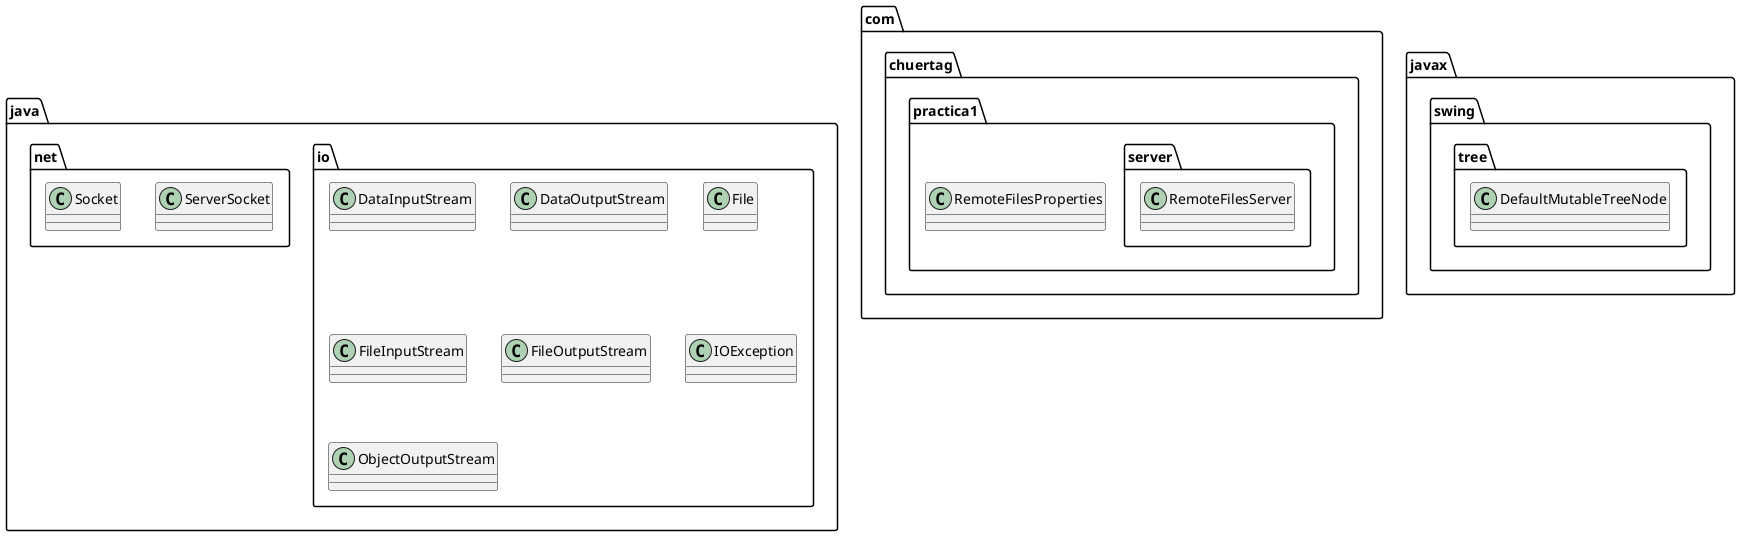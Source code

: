 @startuml
class com.chuertag.practica1.RemoteFilesProperties
class com.chuertag.practica1.server.RemoteFilesServer
class java.io.DataInputStream
class java.io.DataOutputStream
class java.io.File
class java.io.FileInputStream
class java.io.FileOutputStream
class java.io.IOException
class java.io.ObjectOutputStream
class java.net.ServerSocket
class java.net.Socket
class javax.swing.tree.DefaultMutableTreeNode
@enduml